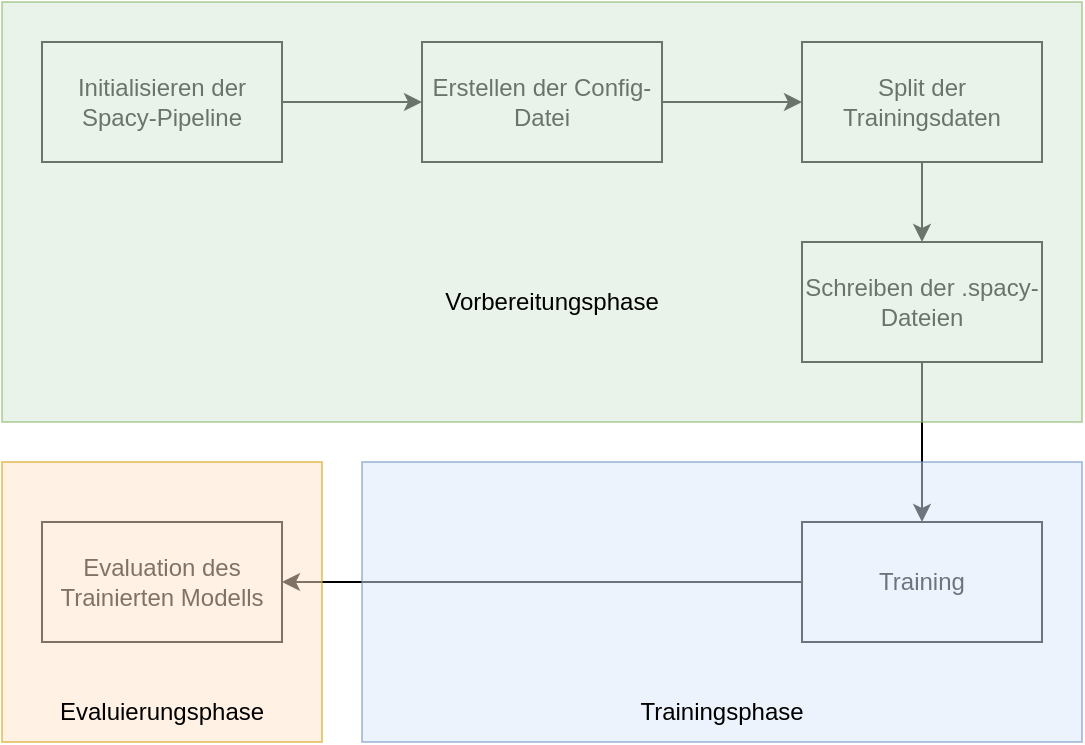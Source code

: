 <mxfile version="24.5.1" type="device">
  <diagram name="Seite-1" id="t0ADhaDFhhizgO4JAWDh">
    <mxGraphModel dx="1195" dy="697" grid="1" gridSize="10" guides="1" tooltips="1" connect="1" arrows="1" fold="1" page="1" pageScale="1" pageWidth="827" pageHeight="1169" math="0" shadow="0">
      <root>
        <mxCell id="0" />
        <mxCell id="1" parent="0" />
        <mxCell id="zyWQkYcFNy2BEJFbXfnc-8" style="edgeStyle=orthogonalEdgeStyle;rounded=0;orthogonalLoop=1;jettySize=auto;html=1;exitX=1;exitY=0.5;exitDx=0;exitDy=0;entryX=0;entryY=0.5;entryDx=0;entryDy=0;" edge="1" parent="1" source="zyWQkYcFNy2BEJFbXfnc-1" target="zyWQkYcFNy2BEJFbXfnc-3">
          <mxGeometry relative="1" as="geometry" />
        </mxCell>
        <mxCell id="zyWQkYcFNy2BEJFbXfnc-1" value="Initialisieren der Spacy-Pipeline" style="rounded=0;whiteSpace=wrap;html=1;" vertex="1" parent="1">
          <mxGeometry x="80" y="90" width="120" height="60" as="geometry" />
        </mxCell>
        <mxCell id="zyWQkYcFNy2BEJFbXfnc-9" style="edgeStyle=orthogonalEdgeStyle;rounded=0;orthogonalLoop=1;jettySize=auto;html=1;exitX=1;exitY=0.5;exitDx=0;exitDy=0;entryX=0;entryY=0.5;entryDx=0;entryDy=0;" edge="1" parent="1" source="zyWQkYcFNy2BEJFbXfnc-3" target="zyWQkYcFNy2BEJFbXfnc-4">
          <mxGeometry relative="1" as="geometry" />
        </mxCell>
        <mxCell id="zyWQkYcFNy2BEJFbXfnc-3" value="Erstellen der Config-Datei" style="rounded=0;whiteSpace=wrap;html=1;" vertex="1" parent="1">
          <mxGeometry x="270" y="90" width="120" height="60" as="geometry" />
        </mxCell>
        <mxCell id="zyWQkYcFNy2BEJFbXfnc-11" style="edgeStyle=orthogonalEdgeStyle;rounded=0;orthogonalLoop=1;jettySize=auto;html=1;exitX=0.5;exitY=1;exitDx=0;exitDy=0;entryX=0.5;entryY=0;entryDx=0;entryDy=0;" edge="1" parent="1" source="zyWQkYcFNy2BEJFbXfnc-4" target="zyWQkYcFNy2BEJFbXfnc-5">
          <mxGeometry relative="1" as="geometry" />
        </mxCell>
        <mxCell id="zyWQkYcFNy2BEJFbXfnc-4" value="Split der Trainingsdaten" style="rounded=0;whiteSpace=wrap;html=1;" vertex="1" parent="1">
          <mxGeometry x="460" y="90" width="120" height="60" as="geometry" />
        </mxCell>
        <mxCell id="zyWQkYcFNy2BEJFbXfnc-15" style="edgeStyle=orthogonalEdgeStyle;rounded=0;orthogonalLoop=1;jettySize=auto;html=1;exitX=0.5;exitY=1;exitDx=0;exitDy=0;entryX=0.5;entryY=0;entryDx=0;entryDy=0;" edge="1" parent="1" source="zyWQkYcFNy2BEJFbXfnc-5" target="zyWQkYcFNy2BEJFbXfnc-6">
          <mxGeometry relative="1" as="geometry" />
        </mxCell>
        <mxCell id="zyWQkYcFNy2BEJFbXfnc-5" value="Schreiben der .spacy-Dateien" style="rounded=0;whiteSpace=wrap;html=1;" vertex="1" parent="1">
          <mxGeometry x="460" y="190" width="120" height="60" as="geometry" />
        </mxCell>
        <mxCell id="zyWQkYcFNy2BEJFbXfnc-13" style="edgeStyle=orthogonalEdgeStyle;rounded=0;orthogonalLoop=1;jettySize=auto;html=1;exitX=0;exitY=0.5;exitDx=0;exitDy=0;entryX=1;entryY=0.5;entryDx=0;entryDy=0;" edge="1" parent="1" source="zyWQkYcFNy2BEJFbXfnc-6" target="zyWQkYcFNy2BEJFbXfnc-7">
          <mxGeometry relative="1" as="geometry">
            <mxPoint x="-20" y="230" as="targetPoint" />
          </mxGeometry>
        </mxCell>
        <mxCell id="zyWQkYcFNy2BEJFbXfnc-6" value="Training" style="rounded=0;whiteSpace=wrap;html=1;" vertex="1" parent="1">
          <mxGeometry x="460" y="330" width="120" height="60" as="geometry" />
        </mxCell>
        <mxCell id="zyWQkYcFNy2BEJFbXfnc-7" value="Evaluation des Trainierten Modells" style="rounded=0;whiteSpace=wrap;html=1;" vertex="1" parent="1">
          <mxGeometry x="80" y="330" width="120" height="60" as="geometry" />
        </mxCell>
        <mxCell id="zyWQkYcFNy2BEJFbXfnc-16" value="" style="rounded=0;whiteSpace=wrap;html=1;fillColor=#d5e8d4;strokeColor=#82b366;opacity=50;" vertex="1" parent="1">
          <mxGeometry x="60" y="70" width="540" height="210" as="geometry" />
        </mxCell>
        <mxCell id="zyWQkYcFNy2BEJFbXfnc-17" value="Vorbereitungsphase" style="text;html=1;align=center;verticalAlign=middle;whiteSpace=wrap;rounded=0;" vertex="1" parent="1">
          <mxGeometry x="270" y="205" width="130" height="30" as="geometry" />
        </mxCell>
        <mxCell id="zyWQkYcFNy2BEJFbXfnc-18" value="" style="rounded=0;whiteSpace=wrap;html=1;fillColor=#dae8fc;strokeColor=#6c8ebf;opacity=50;" vertex="1" parent="1">
          <mxGeometry x="240" y="300" width="360" height="140" as="geometry" />
        </mxCell>
        <mxCell id="zyWQkYcFNy2BEJFbXfnc-19" value="" style="rounded=0;whiteSpace=wrap;html=1;fillColor=#ffe6cc;strokeColor=#d79b00;opacity=50;" vertex="1" parent="1">
          <mxGeometry x="60" y="300" width="160" height="140" as="geometry" />
        </mxCell>
        <mxCell id="zyWQkYcFNy2BEJFbXfnc-20" value="Trainingsphase" style="text;html=1;align=center;verticalAlign=middle;whiteSpace=wrap;rounded=0;" vertex="1" parent="1">
          <mxGeometry x="372" y="410" width="96" height="30" as="geometry" />
        </mxCell>
        <mxCell id="zyWQkYcFNy2BEJFbXfnc-22" value="Evaluierungsphase" style="text;html=1;align=center;verticalAlign=middle;whiteSpace=wrap;rounded=0;" vertex="1" parent="1">
          <mxGeometry x="90" y="410" width="100" height="30" as="geometry" />
        </mxCell>
      </root>
    </mxGraphModel>
  </diagram>
</mxfile>
